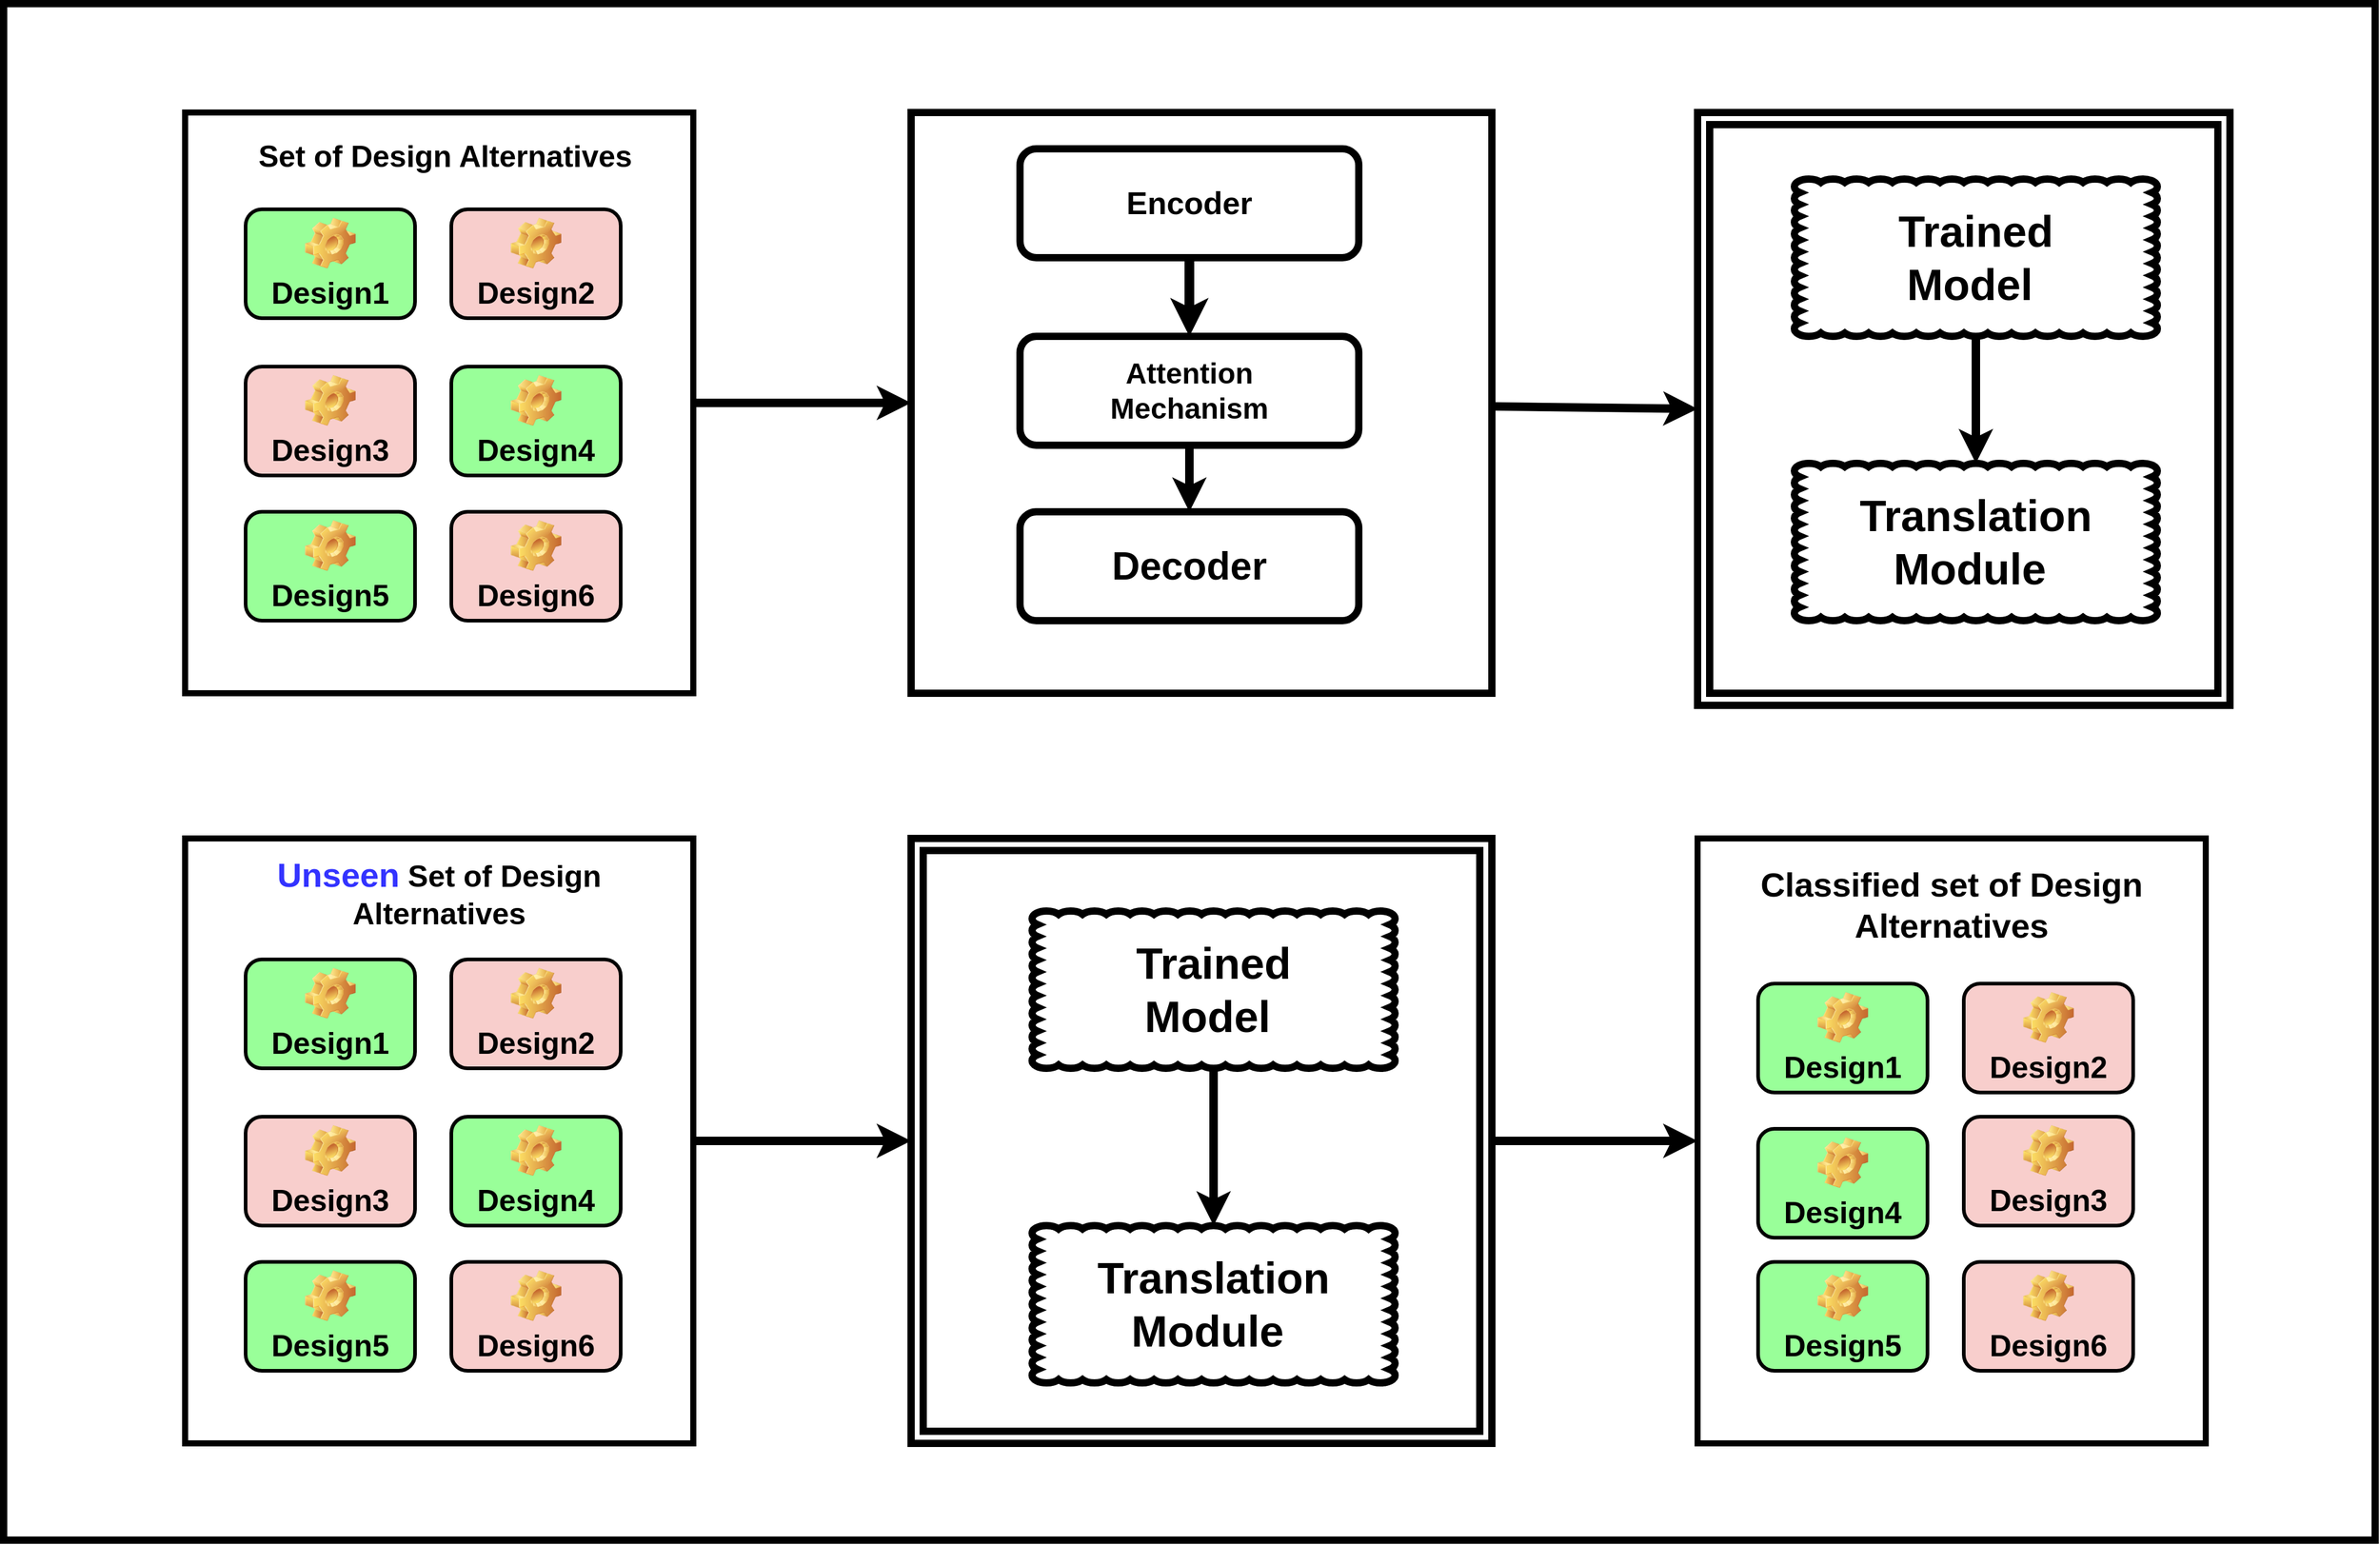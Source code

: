 <mxfile version="20.8.16" type="device"><diagram name="Page-1" id="1Dsa_rivKjuhqsLP2cJp"><mxGraphModel dx="3816" dy="2432" grid="1" gridSize="10" guides="1" tooltips="1" connect="1" arrows="1" fold="1" page="1" pageScale="1" pageWidth="850" pageHeight="1100" math="0" shadow="0"><root><mxCell id="0"/><mxCell id="1" parent="0"/><mxCell id="3a4oQ02S-6kyEKkS59cT-49" value="" style="rounded=0;whiteSpace=wrap;html=1;strokeWidth=6;fontSize=28;fontColor=#000000;fillColor=none;" vertex="1" parent="1"><mxGeometry x="20" y="70" width="1960" height="1270" as="geometry"/></mxCell><mxCell id="3a4oQ02S-6kyEKkS59cT-23" style="edgeStyle=none;rounded=0;orthogonalLoop=1;jettySize=auto;html=1;entryX=0;entryY=0.5;entryDx=0;entryDy=0;strokeWidth=7;fontSize=36;fillColor=#000000;" edge="1" parent="1" source="UreM6tEaMshYv8LKhSMP-34" target="3a4oQ02S-6kyEKkS59cT-9"><mxGeometry relative="1" as="geometry"/></mxCell><mxCell id="UreM6tEaMshYv8LKhSMP-34" value="" style="rounded=0;whiteSpace=wrap;html=1;strokeWidth=5;fontFamily=Courier New;fontSize=19;fontColor=#009900;fillColor=none;" parent="1" vertex="1"><mxGeometry x="170" y="160" width="420" height="480" as="geometry"/></mxCell><mxCell id="3a4oQ02S-6kyEKkS59cT-1" value="Design1" style="label;whiteSpace=wrap;html=1;align=center;verticalAlign=bottom;spacingLeft=0;spacingBottom=4;imageAlign=center;imageVerticalAlign=top;image=img/clipart/Gear_128x128.png;strokeWidth=3;fontSize=25;fontColor=#000000;fillColor=#99FF99;" vertex="1" parent="1"><mxGeometry x="220" y="240" width="140" height="90" as="geometry"/></mxCell><mxCell id="3a4oQ02S-6kyEKkS59cT-2" value="Design3" style="label;whiteSpace=wrap;html=1;align=center;verticalAlign=bottom;spacingLeft=0;spacingBottom=4;imageAlign=center;imageVerticalAlign=top;image=img/clipart/Gear_128x128.png;strokeWidth=3;fontSize=25;fontColor=#000000;fillColor=#F8CECC;" vertex="1" parent="1"><mxGeometry x="220" y="370" width="140" height="90" as="geometry"/></mxCell><mxCell id="3a4oQ02S-6kyEKkS59cT-3" value="Design5" style="label;whiteSpace=wrap;html=1;align=center;verticalAlign=bottom;spacingLeft=0;spacingBottom=4;imageAlign=center;imageVerticalAlign=top;image=img/clipart/Gear_128x128.png;strokeWidth=3;fontSize=25;fontColor=#000000;fillColor=#99FF99;" vertex="1" parent="1"><mxGeometry x="220" y="490" width="140" height="90" as="geometry"/></mxCell><mxCell id="3a4oQ02S-6kyEKkS59cT-4" value="Design6" style="label;whiteSpace=wrap;html=1;align=center;verticalAlign=bottom;spacingLeft=0;spacingBottom=4;imageAlign=center;imageVerticalAlign=top;image=img/clipart/Gear_128x128.png;strokeWidth=3;fontSize=25;fontColor=#000000;fillColor=#F8CECC;" vertex="1" parent="1"><mxGeometry x="390" y="490" width="140" height="90" as="geometry"/></mxCell><mxCell id="3a4oQ02S-6kyEKkS59cT-5" value="Design4" style="label;whiteSpace=wrap;html=1;align=center;verticalAlign=bottom;spacingLeft=0;spacingBottom=4;imageAlign=center;imageVerticalAlign=top;image=img/clipart/Gear_128x128.png;strokeWidth=3;fontSize=25;fontColor=#000000;fillColor=#99FF99;" vertex="1" parent="1"><mxGeometry x="390" y="370" width="140" height="90" as="geometry"/></mxCell><mxCell id="3a4oQ02S-6kyEKkS59cT-6" value="Design2" style="label;whiteSpace=wrap;html=1;align=center;verticalAlign=bottom;spacingLeft=0;spacingBottom=4;imageAlign=center;imageVerticalAlign=top;image=img/clipart/Gear_128x128.png;strokeWidth=3;fontSize=25;fontColor=#000000;fillColor=#F8CECC;" vertex="1" parent="1"><mxGeometry x="390" y="240" width="140" height="90" as="geometry"/></mxCell><mxCell id="3a4oQ02S-6kyEKkS59cT-7" value="&lt;b&gt;Set of Design Alternatives&lt;/b&gt;" style="text;html=1;strokeColor=none;fillColor=none;align=center;verticalAlign=middle;whiteSpace=wrap;rounded=0;fontSize=25;fontColor=#000000;" vertex="1" parent="1"><mxGeometry x="200" y="180" width="370" height="30" as="geometry"/></mxCell><mxCell id="3a4oQ02S-6kyEKkS59cT-24" style="edgeStyle=none;rounded=0;orthogonalLoop=1;jettySize=auto;html=1;entryX=0;entryY=0.5;entryDx=0;entryDy=0;entryPerimeter=0;strokeWidth=7;fontSize=36;fillColor=#000000;" edge="1" parent="1" source="3a4oQ02S-6kyEKkS59cT-9" target="3a4oQ02S-6kyEKkS59cT-21"><mxGeometry relative="1" as="geometry"/></mxCell><mxCell id="3a4oQ02S-6kyEKkS59cT-9" value="" style="whiteSpace=wrap;html=1;aspect=fixed;fillColor=none;strokeWidth=6;" vertex="1" parent="1"><mxGeometry x="770" y="160" width="480" height="480" as="geometry"/></mxCell><mxCell id="3a4oQ02S-6kyEKkS59cT-16" style="rounded=0;orthogonalLoop=1;jettySize=auto;html=1;exitX=0.5;exitY=1;exitDx=0;exitDy=0;entryX=0.5;entryY=0;entryDx=0;entryDy=0;fontSize=24;fillColor=#000000;strokeWidth=8;" edge="1" parent="1" source="3a4oQ02S-6kyEKkS59cT-10" target="3a4oQ02S-6kyEKkS59cT-12"><mxGeometry relative="1" as="geometry"/></mxCell><mxCell id="3a4oQ02S-6kyEKkS59cT-10" value="&lt;font style=&quot;font-size: 26px;&quot;&gt;&lt;b&gt;Encoder&lt;/b&gt;&lt;/font&gt;" style="rounded=1;whiteSpace=wrap;html=1;strokeWidth=6;fillColor=none;" vertex="1" parent="1"><mxGeometry x="860" y="190" width="280" height="90" as="geometry"/></mxCell><mxCell id="3a4oQ02S-6kyEKkS59cT-11" value="&lt;font style=&quot;font-size: 32px;&quot;&gt;&lt;b&gt;Decoder&lt;/b&gt;&lt;/font&gt;" style="rounded=1;whiteSpace=wrap;html=1;strokeWidth=6;fillColor=none;" vertex="1" parent="1"><mxGeometry x="860" y="490" width="280" height="90" as="geometry"/></mxCell><mxCell id="3a4oQ02S-6kyEKkS59cT-17" style="rounded=0;orthogonalLoop=1;jettySize=auto;html=1;exitX=0.5;exitY=1;exitDx=0;exitDy=0;entryX=0.5;entryY=0;entryDx=0;entryDy=0;fontSize=24;fillColor=#000000;strokeWidth=7;" edge="1" parent="1" source="3a4oQ02S-6kyEKkS59cT-12" target="3a4oQ02S-6kyEKkS59cT-11"><mxGeometry relative="1" as="geometry"/></mxCell><mxCell id="3a4oQ02S-6kyEKkS59cT-12" value="&lt;b&gt;&lt;font style=&quot;font-size: 24px;&quot;&gt;Attention &lt;br&gt;Mechanism&lt;/font&gt;&lt;/b&gt;" style="rounded=1;whiteSpace=wrap;html=1;strokeWidth=6;fillColor=none;" vertex="1" parent="1"><mxGeometry x="860" y="345" width="280" height="90" as="geometry"/></mxCell><mxCell id="3a4oQ02S-6kyEKkS59cT-18" style="edgeStyle=none;rounded=0;orthogonalLoop=1;jettySize=auto;html=1;exitX=0.25;exitY=0;exitDx=0;exitDy=0;strokeWidth=7;fontSize=24;fillColor=#000000;" edge="1" parent="1" source="3a4oQ02S-6kyEKkS59cT-10" target="3a4oQ02S-6kyEKkS59cT-10"><mxGeometry relative="1" as="geometry"/></mxCell><mxCell id="3a4oQ02S-6kyEKkS59cT-25" style="edgeStyle=none;rounded=0;orthogonalLoop=1;jettySize=auto;html=1;strokeWidth=7;fontSize=36;fillColor=#000000;" edge="1" parent="1" source="3a4oQ02S-6kyEKkS59cT-20" target="3a4oQ02S-6kyEKkS59cT-22"><mxGeometry relative="1" as="geometry"/></mxCell><mxCell id="3a4oQ02S-6kyEKkS59cT-20" value="&lt;b style=&quot;font-size: 36px;&quot;&gt;&lt;font style=&quot;font-size: 36px;&quot;&gt;Trained &lt;br&gt;Model&amp;nbsp;&lt;/font&gt;&lt;/b&gt;" style="whiteSpace=wrap;html=1;shape=mxgraph.basic.cloud_rect;strokeWidth=6;fontSize=24;fillColor=none;" vertex="1" parent="1"><mxGeometry x="1500" y="215" width="300" height="130" as="geometry"/></mxCell><mxCell id="3a4oQ02S-6kyEKkS59cT-21" value="" style="verticalLabelPosition=bottom;verticalAlign=top;html=1;shape=mxgraph.basic.frame;dx=10;whiteSpace=wrap;strokeWidth=6;fontSize=24;fillColor=none;" vertex="1" parent="1"><mxGeometry x="1420" y="160" width="440" height="490" as="geometry"/></mxCell><mxCell id="3a4oQ02S-6kyEKkS59cT-22" value="&lt;b style=&quot;font-size: 36px;&quot;&gt;&lt;font style=&quot;font-size: 36px;&quot;&gt;Translation &lt;br&gt;Module&amp;nbsp;&lt;/font&gt;&lt;/b&gt;" style="whiteSpace=wrap;html=1;shape=mxgraph.basic.cloud_rect;strokeWidth=6;fontSize=24;fillColor=none;" vertex="1" parent="1"><mxGeometry x="1500" y="450" width="300" height="130" as="geometry"/></mxCell><mxCell id="3a4oQ02S-6kyEKkS59cT-47" style="edgeStyle=none;rounded=0;orthogonalLoop=1;jettySize=auto;html=1;entryX=0;entryY=0.5;entryDx=0;entryDy=0;entryPerimeter=0;strokeWidth=7;fontSize=28;fontColor=#000000;fillColor=#000000;" edge="1" parent="1" source="3a4oQ02S-6kyEKkS59cT-26" target="3a4oQ02S-6kyEKkS59cT-36"><mxGeometry relative="1" as="geometry"/></mxCell><mxCell id="3a4oQ02S-6kyEKkS59cT-26" value="" style="rounded=0;whiteSpace=wrap;html=1;strokeWidth=5;fontFamily=Courier New;fontSize=19;fontColor=#009900;fillColor=none;" vertex="1" parent="1"><mxGeometry x="170" y="760" width="420" height="500" as="geometry"/></mxCell><mxCell id="3a4oQ02S-6kyEKkS59cT-27" value="Design1" style="label;whiteSpace=wrap;html=1;align=center;verticalAlign=bottom;spacingLeft=0;spacingBottom=4;imageAlign=center;imageVerticalAlign=top;image=img/clipart/Gear_128x128.png;strokeWidth=3;fontSize=25;fontColor=#000000;fillColor=#99FF99;" vertex="1" parent="1"><mxGeometry x="220" y="860" width="140" height="90" as="geometry"/></mxCell><mxCell id="3a4oQ02S-6kyEKkS59cT-28" value="Design3" style="label;whiteSpace=wrap;html=1;align=center;verticalAlign=bottom;spacingLeft=0;spacingBottom=4;imageAlign=center;imageVerticalAlign=top;image=img/clipart/Gear_128x128.png;strokeWidth=3;fontSize=25;fontColor=#000000;fillColor=#F8CECC;" vertex="1" parent="1"><mxGeometry x="220" y="990" width="140" height="90" as="geometry"/></mxCell><mxCell id="3a4oQ02S-6kyEKkS59cT-29" value="Design5" style="label;whiteSpace=wrap;html=1;align=center;verticalAlign=bottom;spacingLeft=0;spacingBottom=4;imageAlign=center;imageVerticalAlign=top;image=img/clipart/Gear_128x128.png;strokeWidth=3;fontSize=25;fontColor=#000000;fillColor=#99FF99;" vertex="1" parent="1"><mxGeometry x="220" y="1110" width="140" height="90" as="geometry"/></mxCell><mxCell id="3a4oQ02S-6kyEKkS59cT-30" value="Design6" style="label;whiteSpace=wrap;html=1;align=center;verticalAlign=bottom;spacingLeft=0;spacingBottom=4;imageAlign=center;imageVerticalAlign=top;image=img/clipart/Gear_128x128.png;strokeWidth=3;fontSize=25;fontColor=#000000;fillColor=#F8CECC;" vertex="1" parent="1"><mxGeometry x="390" y="1110" width="140" height="90" as="geometry"/></mxCell><mxCell id="3a4oQ02S-6kyEKkS59cT-31" value="Design4" style="label;whiteSpace=wrap;html=1;align=center;verticalAlign=bottom;spacingLeft=0;spacingBottom=4;imageAlign=center;imageVerticalAlign=top;image=img/clipart/Gear_128x128.png;strokeWidth=3;fontSize=25;fontColor=#000000;fillColor=#99FF99;" vertex="1" parent="1"><mxGeometry x="390" y="990" width="140" height="90" as="geometry"/></mxCell><mxCell id="3a4oQ02S-6kyEKkS59cT-32" value="Design2" style="label;whiteSpace=wrap;html=1;align=center;verticalAlign=bottom;spacingLeft=0;spacingBottom=4;imageAlign=center;imageVerticalAlign=top;image=img/clipart/Gear_128x128.png;strokeWidth=3;fontSize=25;fontColor=#000000;fillColor=#F8CECC;" vertex="1" parent="1"><mxGeometry x="390" y="860" width="140" height="90" as="geometry"/></mxCell><mxCell id="3a4oQ02S-6kyEKkS59cT-33" value="&lt;b&gt;&lt;font style=&quot;font-size: 28px;&quot; color=&quot;#3333ff&quot;&gt;Unseen&lt;/font&gt; Set of Design Alternatives&lt;/b&gt;" style="text;html=1;strokeColor=none;fillColor=none;align=center;verticalAlign=middle;whiteSpace=wrap;rounded=0;fontSize=25;fontColor=#000000;" vertex="1" parent="1"><mxGeometry x="190" y="790" width="380" height="30" as="geometry"/></mxCell><mxCell id="3a4oQ02S-6kyEKkS59cT-34" style="edgeStyle=none;rounded=0;orthogonalLoop=1;jettySize=auto;html=1;strokeWidth=7;fontSize=36;fillColor=#000000;" edge="1" parent="1" source="3a4oQ02S-6kyEKkS59cT-35" target="3a4oQ02S-6kyEKkS59cT-37"><mxGeometry relative="1" as="geometry"/></mxCell><mxCell id="3a4oQ02S-6kyEKkS59cT-35" value="&lt;b style=&quot;font-size: 36px;&quot;&gt;&lt;font style=&quot;font-size: 36px;&quot;&gt;Trained &lt;br&gt;Model&amp;nbsp;&lt;/font&gt;&lt;/b&gt;" style="whiteSpace=wrap;html=1;shape=mxgraph.basic.cloud_rect;strokeWidth=6;fontSize=24;fillColor=none;" vertex="1" parent="1"><mxGeometry x="870" y="820" width="300" height="130" as="geometry"/></mxCell><mxCell id="3a4oQ02S-6kyEKkS59cT-48" style="edgeStyle=none;rounded=0;orthogonalLoop=1;jettySize=auto;html=1;strokeWidth=7;fontSize=28;fontColor=#000000;fillColor=#000000;" edge="1" parent="1" source="3a4oQ02S-6kyEKkS59cT-36" target="3a4oQ02S-6kyEKkS59cT-39"><mxGeometry relative="1" as="geometry"/></mxCell><mxCell id="3a4oQ02S-6kyEKkS59cT-36" value="" style="verticalLabelPosition=bottom;verticalAlign=top;html=1;shape=mxgraph.basic.frame;dx=10;whiteSpace=wrap;strokeWidth=6;fontSize=24;fillColor=none;" vertex="1" parent="1"><mxGeometry x="770" y="760" width="480" height="500" as="geometry"/></mxCell><mxCell id="3a4oQ02S-6kyEKkS59cT-37" value="&lt;b style=&quot;font-size: 36px;&quot;&gt;&lt;font style=&quot;font-size: 36px;&quot;&gt;Translation &lt;br&gt;Module&amp;nbsp;&lt;/font&gt;&lt;/b&gt;" style="whiteSpace=wrap;html=1;shape=mxgraph.basic.cloud_rect;strokeWidth=6;fontSize=24;fillColor=none;" vertex="1" parent="1"><mxGeometry x="870" y="1080" width="300" height="130" as="geometry"/></mxCell><mxCell id="3a4oQ02S-6kyEKkS59cT-39" value="" style="rounded=0;whiteSpace=wrap;html=1;strokeWidth=5;fontFamily=Courier New;fontSize=19;fontColor=#009900;fillColor=none;" vertex="1" parent="1"><mxGeometry x="1420" y="760" width="420" height="500" as="geometry"/></mxCell><mxCell id="3a4oQ02S-6kyEKkS59cT-40" value="Design1" style="label;whiteSpace=wrap;html=1;align=center;verticalAlign=bottom;spacingLeft=0;spacingBottom=4;imageAlign=center;imageVerticalAlign=top;image=img/clipart/Gear_128x128.png;strokeWidth=3;fontSize=25;fontColor=#000000;fillColor=#99FF99;" vertex="1" parent="1"><mxGeometry x="1470" y="880" width="140" height="90" as="geometry"/></mxCell><mxCell id="3a4oQ02S-6kyEKkS59cT-41" value="Design3" style="label;whiteSpace=wrap;html=1;align=center;verticalAlign=bottom;spacingLeft=0;spacingBottom=4;imageAlign=center;imageVerticalAlign=top;image=img/clipart/Gear_128x128.png;strokeWidth=3;fontSize=25;fontColor=#000000;fillColor=#F8CECC;" vertex="1" parent="1"><mxGeometry x="1640" y="990" width="140" height="90" as="geometry"/></mxCell><mxCell id="3a4oQ02S-6kyEKkS59cT-42" value="Design5" style="label;whiteSpace=wrap;html=1;align=center;verticalAlign=bottom;spacingLeft=0;spacingBottom=4;imageAlign=center;imageVerticalAlign=top;image=img/clipart/Gear_128x128.png;strokeWidth=3;fontSize=25;fontColor=#000000;fillColor=#99FF99;" vertex="1" parent="1"><mxGeometry x="1470" y="1110" width="140" height="90" as="geometry"/></mxCell><mxCell id="3a4oQ02S-6kyEKkS59cT-43" value="Design6" style="label;whiteSpace=wrap;html=1;align=center;verticalAlign=bottom;spacingLeft=0;spacingBottom=4;imageAlign=center;imageVerticalAlign=top;image=img/clipart/Gear_128x128.png;strokeWidth=3;fontSize=25;fontColor=#000000;fillColor=#F8CECC;" vertex="1" parent="1"><mxGeometry x="1640" y="1110" width="140" height="90" as="geometry"/></mxCell><mxCell id="3a4oQ02S-6kyEKkS59cT-44" value="Design4" style="label;whiteSpace=wrap;html=1;align=center;verticalAlign=bottom;spacingLeft=0;spacingBottom=4;imageAlign=center;imageVerticalAlign=top;image=img/clipart/Gear_128x128.png;strokeWidth=3;fontSize=25;fontColor=#000000;fillColor=#99FF99;" vertex="1" parent="1"><mxGeometry x="1470" y="1000" width="140" height="90" as="geometry"/></mxCell><mxCell id="3a4oQ02S-6kyEKkS59cT-45" value="Design2" style="label;whiteSpace=wrap;html=1;align=center;verticalAlign=bottom;spacingLeft=0;spacingBottom=4;imageAlign=center;imageVerticalAlign=top;image=img/clipart/Gear_128x128.png;strokeWidth=3;fontSize=25;fontColor=#000000;fillColor=#F8CECC;" vertex="1" parent="1"><mxGeometry x="1640" y="880" width="140" height="90" as="geometry"/></mxCell><mxCell id="3a4oQ02S-6kyEKkS59cT-46" value="&lt;span style=&quot;font-size: 28px;&quot;&gt;&lt;b style=&quot;&quot;&gt;Classified set of Design Alternatives&lt;/b&gt;&lt;/span&gt;" style="text;html=1;strokeColor=none;fillColor=none;align=center;verticalAlign=middle;whiteSpace=wrap;rounded=0;fontSize=25;fontColor=#000000;" vertex="1" parent="1"><mxGeometry x="1440" y="800" width="380" height="30" as="geometry"/></mxCell></root></mxGraphModel></diagram></mxfile>